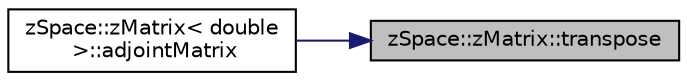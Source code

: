 digraph "zSpace::zMatrix::transpose"
{
 // LATEX_PDF_SIZE
  edge [fontname="Helvetica",fontsize="10",labelfontname="Helvetica",labelfontsize="10"];
  node [fontname="Helvetica",fontsize="10",shape=record];
  rankdir="RL";
  Node179 [label="zSpace::zMatrix::transpose",height=0.2,width=0.4,color="black", fillcolor="grey75", style="filled", fontcolor="black",tooltip="This method returns the transpose of the input matrix."];
  Node179 -> Node180 [dir="back",color="midnightblue",fontsize="10",style="solid",fontname="Helvetica"];
  Node180 [label="zSpace::zMatrix\< double\l \>::adjointMatrix",height=0.2,width=0.4,color="black", fillcolor="white", style="filled",URL="$classz_space_1_1z_matrix.html#a59e488437e8079ec819bbea68528ca7e",tooltip="This method returns the adjoint matrix of the input square matrix."];
}
